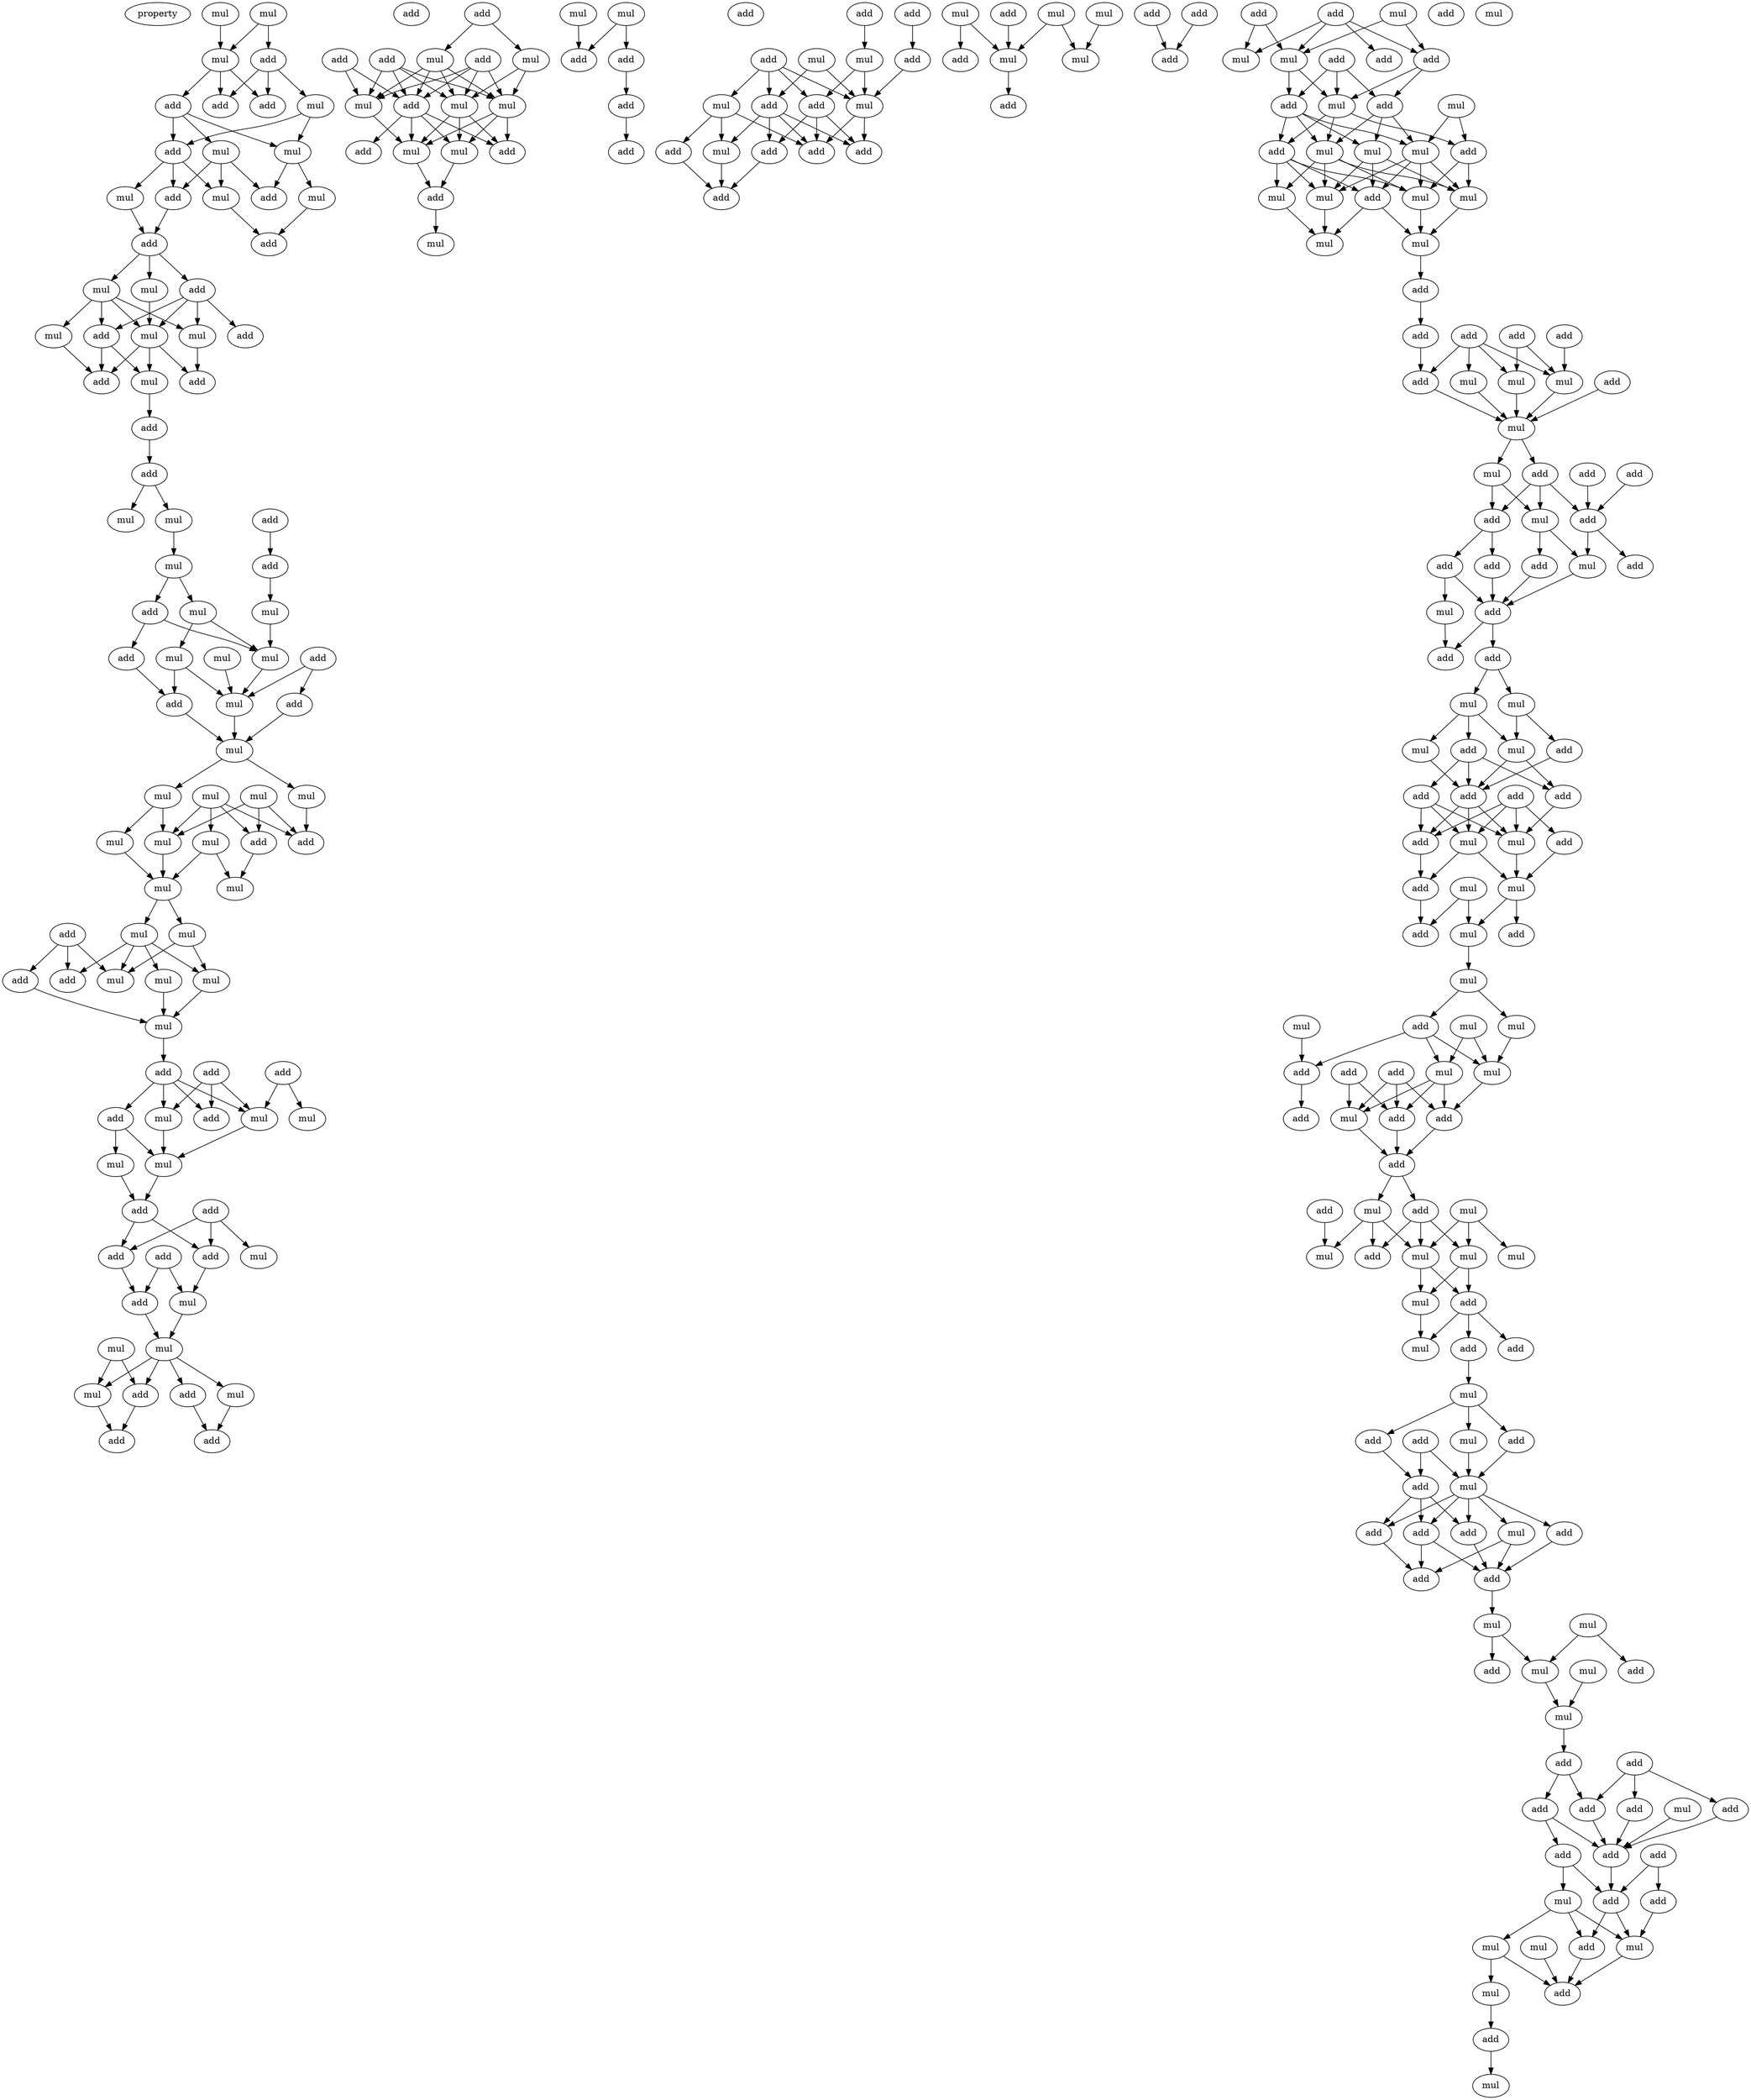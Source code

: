 digraph {
    node [fontcolor=black]
    property [mul=2,lf=1.5]
    0 [ label = mul ];
    1 [ label = mul ];
    2 [ label = mul ];
    3 [ label = add ];
    4 [ label = add ];
    5 [ label = add ];
    6 [ label = add ];
    7 [ label = mul ];
    8 [ label = mul ];
    9 [ label = mul ];
    10 [ label = add ];
    11 [ label = mul ];
    12 [ label = add ];
    13 [ label = mul ];
    14 [ label = mul ];
    15 [ label = add ];
    16 [ label = add ];
    17 [ label = add ];
    18 [ label = mul ];
    19 [ label = add ];
    20 [ label = mul ];
    21 [ label = add ];
    22 [ label = add ];
    23 [ label = mul ];
    24 [ label = mul ];
    25 [ label = mul ];
    26 [ label = add ];
    27 [ label = mul ];
    28 [ label = add ];
    29 [ label = add ];
    30 [ label = add ];
    31 [ label = mul ];
    32 [ label = add ];
    33 [ label = mul ];
    34 [ label = add ];
    35 [ label = mul ];
    36 [ label = add ];
    37 [ label = mul ];
    38 [ label = add ];
    39 [ label = mul ];
    40 [ label = mul ];
    41 [ label = mul ];
    42 [ label = mul ];
    43 [ label = add ];
    44 [ label = add ];
    45 [ label = add ];
    46 [ label = mul ];
    47 [ label = add ];
    48 [ label = mul ];
    49 [ label = mul ];
    50 [ label = mul ];
    51 [ label = mul ];
    52 [ label = mul ];
    53 [ label = mul ];
    54 [ label = mul ];
    55 [ label = add ];
    56 [ label = mul ];
    57 [ label = add ];
    58 [ label = mul ];
    59 [ label = mul ];
    60 [ label = mul ];
    61 [ label = mul ];
    62 [ label = add ];
    63 [ label = mul ];
    64 [ label = mul ];
    65 [ label = add ];
    66 [ label = add ];
    67 [ label = mul ];
    68 [ label = mul ];
    69 [ label = add ];
    70 [ label = add ];
    71 [ label = add ];
    72 [ label = mul ];
    73 [ label = mul ];
    74 [ label = add ];
    75 [ label = add ];
    76 [ label = mul ];
    77 [ label = mul ];
    78 [ label = mul ];
    79 [ label = add ];
    80 [ label = add ];
    81 [ label = add ];
    82 [ label = add ];
    83 [ label = add ];
    84 [ label = mul ];
    85 [ label = add ];
    86 [ label = mul ];
    87 [ label = mul ];
    88 [ label = mul ];
    89 [ label = mul ];
    90 [ label = add ];
    91 [ label = mul ];
    92 [ label = add ];
    93 [ label = add ];
    94 [ label = add ];
    95 [ label = add ];
    96 [ label = add ];
    97 [ label = add ];
    98 [ label = mul ];
    99 [ label = mul ];
    100 [ label = add ];
    101 [ label = mul ];
    102 [ label = mul ];
    103 [ label = add ];
    104 [ label = mul ];
    105 [ label = mul ];
    106 [ label = add ];
    107 [ label = add ];
    108 [ label = mul ];
    109 [ label = add ];
    110 [ label = mul ];
    111 [ label = mul ];
    112 [ label = mul ];
    113 [ label = add ];
    114 [ label = add ];
    115 [ label = add ];
    116 [ label = add ];
    117 [ label = add ];
    118 [ label = add ];
    119 [ label = add ];
    120 [ label = mul ];
    121 [ label = add ];
    122 [ label = add ];
    123 [ label = mul ];
    124 [ label = add ];
    125 [ label = add ];
    126 [ label = mul ];
    127 [ label = mul ];
    128 [ label = mul ];
    129 [ label = add ];
    130 [ label = add ];
    131 [ label = add ];
    132 [ label = add ];
    133 [ label = add ];
    134 [ label = mul ];
    135 [ label = add ];
    136 [ label = mul ];
    137 [ label = mul ];
    138 [ label = add ];
    139 [ label = mul ];
    140 [ label = mul ];
    141 [ label = add ];
    142 [ label = add ];
    143 [ label = add ];
    144 [ label = add ];
    145 [ label = add ];
    146 [ label = add ];
    147 [ label = mul ];
    148 [ label = add ];
    149 [ label = add ];
    150 [ label = add ];
    151 [ label = mul ];
    152 [ label = mul ];
    153 [ label = mul ];
    154 [ label = mul ];
    155 [ label = add ];
    156 [ label = add ];
    157 [ label = mul ];
    158 [ label = mul ];
    159 [ label = add ];
    160 [ label = mul ];
    161 [ label = add ];
    162 [ label = mul ];
    163 [ label = mul ];
    164 [ label = add ];
    165 [ label = mul ];
    166 [ label = mul ];
    167 [ label = mul ];
    168 [ label = mul ];
    169 [ label = add ];
    170 [ label = add ];
    171 [ label = add ];
    172 [ label = add ];
    173 [ label = add ];
    174 [ label = mul ];
    175 [ label = add ];
    176 [ label = mul ];
    177 [ label = add ];
    178 [ label = mul ];
    179 [ label = mul ];
    180 [ label = add ];
    181 [ label = add ];
    182 [ label = mul ];
    183 [ label = add ];
    184 [ label = add ];
    185 [ label = mul ];
    186 [ label = add ];
    187 [ label = add ];
    188 [ label = add ];
    189 [ label = mul ];
    190 [ label = add ];
    191 [ label = add ];
    192 [ label = add ];
    193 [ label = mul ];
    194 [ label = add ];
    195 [ label = add ];
    196 [ label = mul ];
    197 [ label = mul ];
    198 [ label = mul ];
    199 [ label = add ];
    200 [ label = mul ];
    201 [ label = add ];
    202 [ label = add ];
    203 [ label = add ];
    204 [ label = add ];
    205 [ label = add ];
    206 [ label = add ];
    207 [ label = mul ];
    208 [ label = mul ];
    209 [ label = add ];
    210 [ label = mul ];
    211 [ label = mul ];
    212 [ label = add ];
    213 [ label = add ];
    214 [ label = mul ];
    215 [ label = add ];
    216 [ label = mul ];
    217 [ label = mul ];
    218 [ label = add ];
    219 [ label = mul ];
    220 [ label = mul ];
    221 [ label = add ];
    222 [ label = add ];
    223 [ label = mul ];
    224 [ label = add ];
    225 [ label = mul ];
    226 [ label = add ];
    227 [ label = add ];
    228 [ label = mul ];
    229 [ label = add ];
    230 [ label = add ];
    231 [ label = mul ];
    232 [ label = mul ];
    233 [ label = add ];
    234 [ label = add ];
    235 [ label = mul ];
    236 [ label = mul ];
    237 [ label = mul ];
    238 [ label = mul ];
    239 [ label = add ];
    240 [ label = mul ];
    241 [ label = add ];
    242 [ label = add ];
    243 [ label = mul ];
    244 [ label = add ];
    245 [ label = mul ];
    246 [ label = add ];
    247 [ label = mul ];
    248 [ label = add ];
    249 [ label = add ];
    250 [ label = add ];
    251 [ label = mul ];
    252 [ label = add ];
    253 [ label = mul ];
    254 [ label = add ];
    255 [ label = add ];
    256 [ label = add ];
    257 [ label = add ];
    258 [ label = add ];
    259 [ label = mul ];
    260 [ label = mul ];
    261 [ label = add ];
    262 [ label = mul ];
    263 [ label = mul ];
    264 [ label = add ];
    265 [ label = mul ];
    266 [ label = add ];
    267 [ label = add ];
    268 [ label = add ];
    269 [ label = add ];
    270 [ label = add ];
    271 [ label = mul ];
    272 [ label = add ];
    273 [ label = add ];
    274 [ label = add ];
    275 [ label = add ];
    276 [ label = add ];
    277 [ label = mul ];
    278 [ label = add ];
    279 [ label = mul ];
    280 [ label = mul ];
    281 [ label = add ];
    282 [ label = mul ];
    283 [ label = add ];
    284 [ label = mul ];
    285 [ label = add ];
    286 [ label = mul ];
    287 [ label = add ];
    288 [ label = mul ];
    0 -> 2 [ name = 0 ];
    0 -> 3 [ name = 1 ];
    1 -> 2 [ name = 2 ];
    2 -> 4 [ name = 3 ];
    2 -> 5 [ name = 4 ];
    2 -> 6 [ name = 5 ];
    3 -> 4 [ name = 6 ];
    3 -> 5 [ name = 7 ];
    3 -> 7 [ name = 8 ];
    6 -> 8 [ name = 9 ];
    6 -> 9 [ name = 10 ];
    6 -> 10 [ name = 11 ];
    7 -> 9 [ name = 12 ];
    7 -> 10 [ name = 13 ];
    8 -> 12 [ name = 14 ];
    8 -> 13 [ name = 15 ];
    8 -> 15 [ name = 16 ];
    9 -> 11 [ name = 17 ];
    9 -> 12 [ name = 18 ];
    10 -> 13 [ name = 19 ];
    10 -> 14 [ name = 20 ];
    10 -> 15 [ name = 21 ];
    11 -> 16 [ name = 22 ];
    13 -> 16 [ name = 23 ];
    14 -> 17 [ name = 24 ];
    15 -> 17 [ name = 25 ];
    17 -> 18 [ name = 26 ];
    17 -> 19 [ name = 27 ];
    17 -> 20 [ name = 28 ];
    18 -> 21 [ name = 29 ];
    18 -> 23 [ name = 30 ];
    18 -> 24 [ name = 31 ];
    18 -> 25 [ name = 32 ];
    19 -> 21 [ name = 33 ];
    19 -> 22 [ name = 34 ];
    19 -> 24 [ name = 35 ];
    19 -> 25 [ name = 36 ];
    20 -> 25 [ name = 37 ];
    21 -> 26 [ name = 38 ];
    21 -> 27 [ name = 39 ];
    23 -> 26 [ name = 40 ];
    24 -> 28 [ name = 41 ];
    25 -> 26 [ name = 42 ];
    25 -> 27 [ name = 43 ];
    25 -> 28 [ name = 44 ];
    27 -> 29 [ name = 45 ];
    29 -> 30 [ name = 46 ];
    30 -> 31 [ name = 47 ];
    30 -> 33 [ name = 48 ];
    31 -> 35 [ name = 49 ];
    32 -> 34 [ name = 50 ];
    34 -> 39 [ name = 51 ];
    35 -> 37 [ name = 52 ];
    35 -> 38 [ name = 53 ];
    37 -> 41 [ name = 54 ];
    37 -> 42 [ name = 55 ];
    38 -> 42 [ name = 56 ];
    38 -> 44 [ name = 57 ];
    39 -> 42 [ name = 58 ];
    40 -> 46 [ name = 59 ];
    41 -> 45 [ name = 60 ];
    41 -> 46 [ name = 61 ];
    42 -> 46 [ name = 62 ];
    43 -> 46 [ name = 63 ];
    43 -> 47 [ name = 64 ];
    44 -> 45 [ name = 65 ];
    45 -> 48 [ name = 66 ];
    46 -> 48 [ name = 67 ];
    47 -> 48 [ name = 68 ];
    48 -> 50 [ name = 69 ];
    48 -> 52 [ name = 70 ];
    49 -> 54 [ name = 71 ];
    49 -> 55 [ name = 72 ];
    49 -> 56 [ name = 73 ];
    49 -> 57 [ name = 74 ];
    50 -> 57 [ name = 75 ];
    51 -> 54 [ name = 76 ];
    51 -> 55 [ name = 77 ];
    51 -> 57 [ name = 78 ];
    52 -> 53 [ name = 79 ];
    52 -> 54 [ name = 80 ];
    53 -> 59 [ name = 81 ];
    54 -> 59 [ name = 82 ];
    55 -> 58 [ name = 83 ];
    56 -> 58 [ name = 84 ];
    56 -> 59 [ name = 85 ];
    59 -> 60 [ name = 86 ];
    59 -> 61 [ name = 87 ];
    60 -> 63 [ name = 88 ];
    60 -> 67 [ name = 89 ];
    61 -> 63 [ name = 90 ];
    61 -> 64 [ name = 91 ];
    61 -> 65 [ name = 92 ];
    61 -> 67 [ name = 93 ];
    62 -> 63 [ name = 94 ];
    62 -> 65 [ name = 95 ];
    62 -> 66 [ name = 96 ];
    64 -> 68 [ name = 97 ];
    66 -> 68 [ name = 98 ];
    67 -> 68 [ name = 99 ];
    68 -> 70 [ name = 100 ];
    69 -> 73 [ name = 101 ];
    69 -> 74 [ name = 102 ];
    69 -> 76 [ name = 103 ];
    70 -> 73 [ name = 104 ];
    70 -> 74 [ name = 105 ];
    70 -> 75 [ name = 106 ];
    70 -> 76 [ name = 107 ];
    71 -> 72 [ name = 108 ];
    71 -> 76 [ name = 109 ];
    73 -> 78 [ name = 110 ];
    75 -> 77 [ name = 111 ];
    75 -> 78 [ name = 112 ];
    76 -> 78 [ name = 113 ];
    77 -> 79 [ name = 114 ];
    78 -> 79 [ name = 115 ];
    79 -> 82 [ name = 116 ];
    79 -> 83 [ name = 117 ];
    80 -> 82 [ name = 118 ];
    80 -> 83 [ name = 119 ];
    80 -> 84 [ name = 120 ];
    81 -> 85 [ name = 121 ];
    81 -> 86 [ name = 122 ];
    82 -> 86 [ name = 123 ];
    83 -> 85 [ name = 124 ];
    85 -> 87 [ name = 125 ];
    86 -> 87 [ name = 126 ];
    87 -> 89 [ name = 127 ];
    87 -> 90 [ name = 128 ];
    87 -> 91 [ name = 129 ];
    87 -> 92 [ name = 130 ];
    88 -> 89 [ name = 131 ];
    88 -> 92 [ name = 132 ];
    89 -> 94 [ name = 133 ];
    90 -> 93 [ name = 134 ];
    91 -> 93 [ name = 135 ];
    92 -> 94 [ name = 136 ];
    95 -> 98 [ name = 137 ];
    95 -> 99 [ name = 138 ];
    96 -> 101 [ name = 139 ];
    96 -> 102 [ name = 140 ];
    96 -> 103 [ name = 141 ];
    96 -> 104 [ name = 142 ];
    97 -> 102 [ name = 143 ];
    97 -> 103 [ name = 144 ];
    98 -> 101 [ name = 145 ];
    98 -> 102 [ name = 146 ];
    98 -> 103 [ name = 147 ];
    98 -> 104 [ name = 148 ];
    99 -> 101 [ name = 149 ];
    99 -> 104 [ name = 150 ];
    100 -> 101 [ name = 151 ];
    100 -> 102 [ name = 152 ];
    100 -> 103 [ name = 153 ];
    100 -> 104 [ name = 154 ];
    101 -> 105 [ name = 155 ];
    101 -> 107 [ name = 156 ];
    101 -> 108 [ name = 157 ];
    102 -> 108 [ name = 158 ];
    103 -> 105 [ name = 159 ];
    103 -> 106 [ name = 160 ];
    103 -> 107 [ name = 161 ];
    103 -> 108 [ name = 162 ];
    104 -> 105 [ name = 163 ];
    104 -> 107 [ name = 164 ];
    104 -> 108 [ name = 165 ];
    105 -> 109 [ name = 166 ];
    108 -> 109 [ name = 167 ];
    109 -> 112 [ name = 168 ];
    110 -> 113 [ name = 169 ];
    111 -> 113 [ name = 170 ];
    111 -> 115 [ name = 171 ];
    115 -> 116 [ name = 172 ];
    116 -> 117 [ name = 173 ];
    118 -> 121 [ name = 174 ];
    119 -> 123 [ name = 175 ];
    120 -> 125 [ name = 176 ];
    120 -> 127 [ name = 177 ];
    121 -> 127 [ name = 178 ];
    122 -> 124 [ name = 179 ];
    122 -> 125 [ name = 180 ];
    122 -> 126 [ name = 181 ];
    122 -> 127 [ name = 182 ];
    123 -> 124 [ name = 183 ];
    123 -> 127 [ name = 184 ];
    124 -> 129 [ name = 185 ];
    124 -> 130 [ name = 186 ];
    124 -> 131 [ name = 187 ];
    125 -> 128 [ name = 188 ];
    125 -> 129 [ name = 189 ];
    125 -> 130 [ name = 190 ];
    125 -> 131 [ name = 191 ];
    126 -> 128 [ name = 192 ];
    126 -> 131 [ name = 193 ];
    126 -> 132 [ name = 194 ];
    127 -> 129 [ name = 195 ];
    127 -> 131 [ name = 196 ];
    128 -> 133 [ name = 197 ];
    130 -> 133 [ name = 198 ];
    132 -> 133 [ name = 199 ];
    134 -> 138 [ name = 200 ];
    134 -> 140 [ name = 201 ];
    135 -> 140 [ name = 202 ];
    136 -> 139 [ name = 203 ];
    137 -> 139 [ name = 204 ];
    137 -> 140 [ name = 205 ];
    140 -> 141 [ name = 206 ];
    142 -> 144 [ name = 207 ];
    143 -> 144 [ name = 208 ];
    145 -> 148 [ name = 209 ];
    145 -> 149 [ name = 210 ];
    145 -> 151 [ name = 211 ];
    145 -> 152 [ name = 212 ];
    146 -> 151 [ name = 213 ];
    146 -> 152 [ name = 214 ];
    147 -> 148 [ name = 215 ];
    147 -> 151 [ name = 216 ];
    148 -> 154 [ name = 217 ];
    148 -> 155 [ name = 218 ];
    150 -> 154 [ name = 219 ];
    150 -> 155 [ name = 220 ];
    150 -> 156 [ name = 221 ];
    151 -> 154 [ name = 222 ];
    151 -> 156 [ name = 223 ];
    153 -> 157 [ name = 224 ];
    153 -> 161 [ name = 225 ];
    154 -> 158 [ name = 226 ];
    154 -> 159 [ name = 227 ];
    154 -> 161 [ name = 228 ];
    155 -> 157 [ name = 229 ];
    155 -> 158 [ name = 230 ];
    155 -> 160 [ name = 231 ];
    156 -> 157 [ name = 232 ];
    156 -> 158 [ name = 233 ];
    156 -> 159 [ name = 234 ];
    156 -> 160 [ name = 235 ];
    157 -> 163 [ name = 236 ];
    157 -> 164 [ name = 237 ];
    157 -> 165 [ name = 238 ];
    157 -> 166 [ name = 239 ];
    158 -> 162 [ name = 240 ];
    158 -> 163 [ name = 241 ];
    158 -> 165 [ name = 242 ];
    158 -> 166 [ name = 243 ];
    159 -> 162 [ name = 244 ];
    159 -> 163 [ name = 245 ];
    159 -> 164 [ name = 246 ];
    159 -> 166 [ name = 247 ];
    160 -> 164 [ name = 248 ];
    160 -> 165 [ name = 249 ];
    160 -> 166 [ name = 250 ];
    161 -> 163 [ name = 251 ];
    161 -> 165 [ name = 252 ];
    162 -> 168 [ name = 253 ];
    163 -> 167 [ name = 254 ];
    164 -> 167 [ name = 255 ];
    164 -> 168 [ name = 256 ];
    165 -> 167 [ name = 257 ];
    166 -> 168 [ name = 258 ];
    167 -> 169 [ name = 259 ];
    169 -> 173 [ name = 260 ];
    170 -> 174 [ name = 261 ];
    170 -> 176 [ name = 262 ];
    170 -> 177 [ name = 263 ];
    170 -> 178 [ name = 264 ];
    171 -> 176 [ name = 265 ];
    171 -> 178 [ name = 266 ];
    172 -> 176 [ name = 267 ];
    173 -> 177 [ name = 268 ];
    174 -> 179 [ name = 269 ];
    175 -> 179 [ name = 270 ];
    176 -> 179 [ name = 271 ];
    177 -> 179 [ name = 272 ];
    178 -> 179 [ name = 273 ];
    179 -> 181 [ name = 274 ];
    179 -> 182 [ name = 275 ];
    180 -> 186 [ name = 276 ];
    181 -> 184 [ name = 277 ];
    181 -> 185 [ name = 278 ];
    181 -> 186 [ name = 279 ];
    182 -> 184 [ name = 280 ];
    182 -> 185 [ name = 281 ];
    183 -> 186 [ name = 282 ];
    184 -> 187 [ name = 283 ];
    184 -> 190 [ name = 284 ];
    185 -> 189 [ name = 285 ];
    185 -> 191 [ name = 286 ];
    186 -> 188 [ name = 287 ];
    186 -> 189 [ name = 288 ];
    187 -> 192 [ name = 289 ];
    187 -> 193 [ name = 290 ];
    189 -> 192 [ name = 291 ];
    190 -> 192 [ name = 292 ];
    191 -> 192 [ name = 293 ];
    192 -> 194 [ name = 294 ];
    192 -> 195 [ name = 295 ];
    193 -> 195 [ name = 296 ];
    194 -> 196 [ name = 297 ];
    194 -> 197 [ name = 298 ];
    196 -> 198 [ name = 299 ];
    196 -> 200 [ name = 300 ];
    196 -> 201 [ name = 301 ];
    197 -> 198 [ name = 302 ];
    197 -> 199 [ name = 303 ];
    198 -> 202 [ name = 304 ];
    198 -> 203 [ name = 305 ];
    199 -> 202 [ name = 306 ];
    200 -> 202 [ name = 307 ];
    201 -> 202 [ name = 308 ];
    201 -> 203 [ name = 309 ];
    201 -> 204 [ name = 310 ];
    202 -> 206 [ name = 311 ];
    202 -> 207 [ name = 312 ];
    202 -> 208 [ name = 313 ];
    203 -> 207 [ name = 314 ];
    204 -> 206 [ name = 315 ];
    204 -> 207 [ name = 316 ];
    204 -> 208 [ name = 317 ];
    205 -> 206 [ name = 318 ];
    205 -> 207 [ name = 319 ];
    205 -> 208 [ name = 320 ];
    205 -> 209 [ name = 321 ];
    206 -> 212 [ name = 322 ];
    207 -> 211 [ name = 323 ];
    208 -> 211 [ name = 324 ];
    208 -> 212 [ name = 325 ];
    209 -> 211 [ name = 326 ];
    210 -> 214 [ name = 327 ];
    210 -> 215 [ name = 328 ];
    211 -> 213 [ name = 329 ];
    211 -> 214 [ name = 330 ];
    212 -> 215 [ name = 331 ];
    214 -> 216 [ name = 332 ];
    216 -> 218 [ name = 333 ];
    216 -> 219 [ name = 334 ];
    217 -> 223 [ name = 335 ];
    217 -> 225 [ name = 336 ];
    218 -> 222 [ name = 337 ];
    218 -> 223 [ name = 338 ];
    218 -> 225 [ name = 339 ];
    219 -> 223 [ name = 340 ];
    220 -> 222 [ name = 341 ];
    221 -> 226 [ name = 342 ];
    221 -> 228 [ name = 343 ];
    222 -> 227 [ name = 344 ];
    223 -> 229 [ name = 345 ];
    224 -> 226 [ name = 346 ];
    224 -> 228 [ name = 347 ];
    224 -> 229 [ name = 348 ];
    225 -> 226 [ name = 349 ];
    225 -> 228 [ name = 350 ];
    225 -> 229 [ name = 351 ];
    226 -> 230 [ name = 352 ];
    228 -> 230 [ name = 353 ];
    229 -> 230 [ name = 354 ];
    230 -> 232 [ name = 355 ];
    230 -> 234 [ name = 356 ];
    231 -> 235 [ name = 357 ];
    231 -> 236 [ name = 358 ];
    231 -> 238 [ name = 359 ];
    232 -> 237 [ name = 360 ];
    232 -> 238 [ name = 361 ];
    232 -> 239 [ name = 362 ];
    233 -> 237 [ name = 363 ];
    234 -> 235 [ name = 364 ];
    234 -> 238 [ name = 365 ];
    234 -> 239 [ name = 366 ];
    235 -> 240 [ name = 367 ];
    235 -> 241 [ name = 368 ];
    238 -> 240 [ name = 369 ];
    238 -> 241 [ name = 370 ];
    240 -> 243 [ name = 371 ];
    241 -> 242 [ name = 372 ];
    241 -> 243 [ name = 373 ];
    241 -> 244 [ name = 374 ];
    244 -> 245 [ name = 375 ];
    245 -> 246 [ name = 376 ];
    245 -> 247 [ name = 377 ];
    245 -> 249 [ name = 378 ];
    246 -> 251 [ name = 379 ];
    247 -> 251 [ name = 380 ];
    248 -> 250 [ name = 381 ];
    248 -> 251 [ name = 382 ];
    249 -> 250 [ name = 383 ];
    250 -> 252 [ name = 384 ];
    250 -> 254 [ name = 385 ];
    250 -> 256 [ name = 386 ];
    251 -> 252 [ name = 387 ];
    251 -> 253 [ name = 388 ];
    251 -> 254 [ name = 389 ];
    251 -> 255 [ name = 390 ];
    251 -> 256 [ name = 391 ];
    252 -> 257 [ name = 392 ];
    252 -> 258 [ name = 393 ];
    253 -> 257 [ name = 394 ];
    253 -> 258 [ name = 395 ];
    254 -> 257 [ name = 396 ];
    255 -> 258 [ name = 397 ];
    256 -> 258 [ name = 398 ];
    258 -> 259 [ name = 399 ];
    259 -> 261 [ name = 400 ];
    259 -> 263 [ name = 401 ];
    260 -> 263 [ name = 402 ];
    260 -> 264 [ name = 403 ];
    262 -> 265 [ name = 404 ];
    263 -> 265 [ name = 405 ];
    265 -> 266 [ name = 406 ];
    266 -> 268 [ name = 407 ];
    266 -> 270 [ name = 408 ];
    267 -> 269 [ name = 409 ];
    267 -> 270 [ name = 410 ];
    267 -> 272 [ name = 411 ];
    268 -> 273 [ name = 412 ];
    268 -> 275 [ name = 413 ];
    269 -> 275 [ name = 414 ];
    270 -> 275 [ name = 415 ];
    271 -> 275 [ name = 416 ];
    272 -> 275 [ name = 417 ];
    273 -> 276 [ name = 418 ];
    273 -> 277 [ name = 419 ];
    274 -> 276 [ name = 420 ];
    274 -> 278 [ name = 421 ];
    275 -> 276 [ name = 422 ];
    276 -> 280 [ name = 423 ];
    276 -> 281 [ name = 424 ];
    277 -> 279 [ name = 425 ];
    277 -> 280 [ name = 426 ];
    277 -> 281 [ name = 427 ];
    278 -> 280 [ name = 428 ];
    279 -> 283 [ name = 429 ];
    279 -> 284 [ name = 430 ];
    280 -> 283 [ name = 431 ];
    281 -> 283 [ name = 432 ];
    282 -> 283 [ name = 433 ];
    284 -> 285 [ name = 434 ];
    285 -> 286 [ name = 435 ];
}
